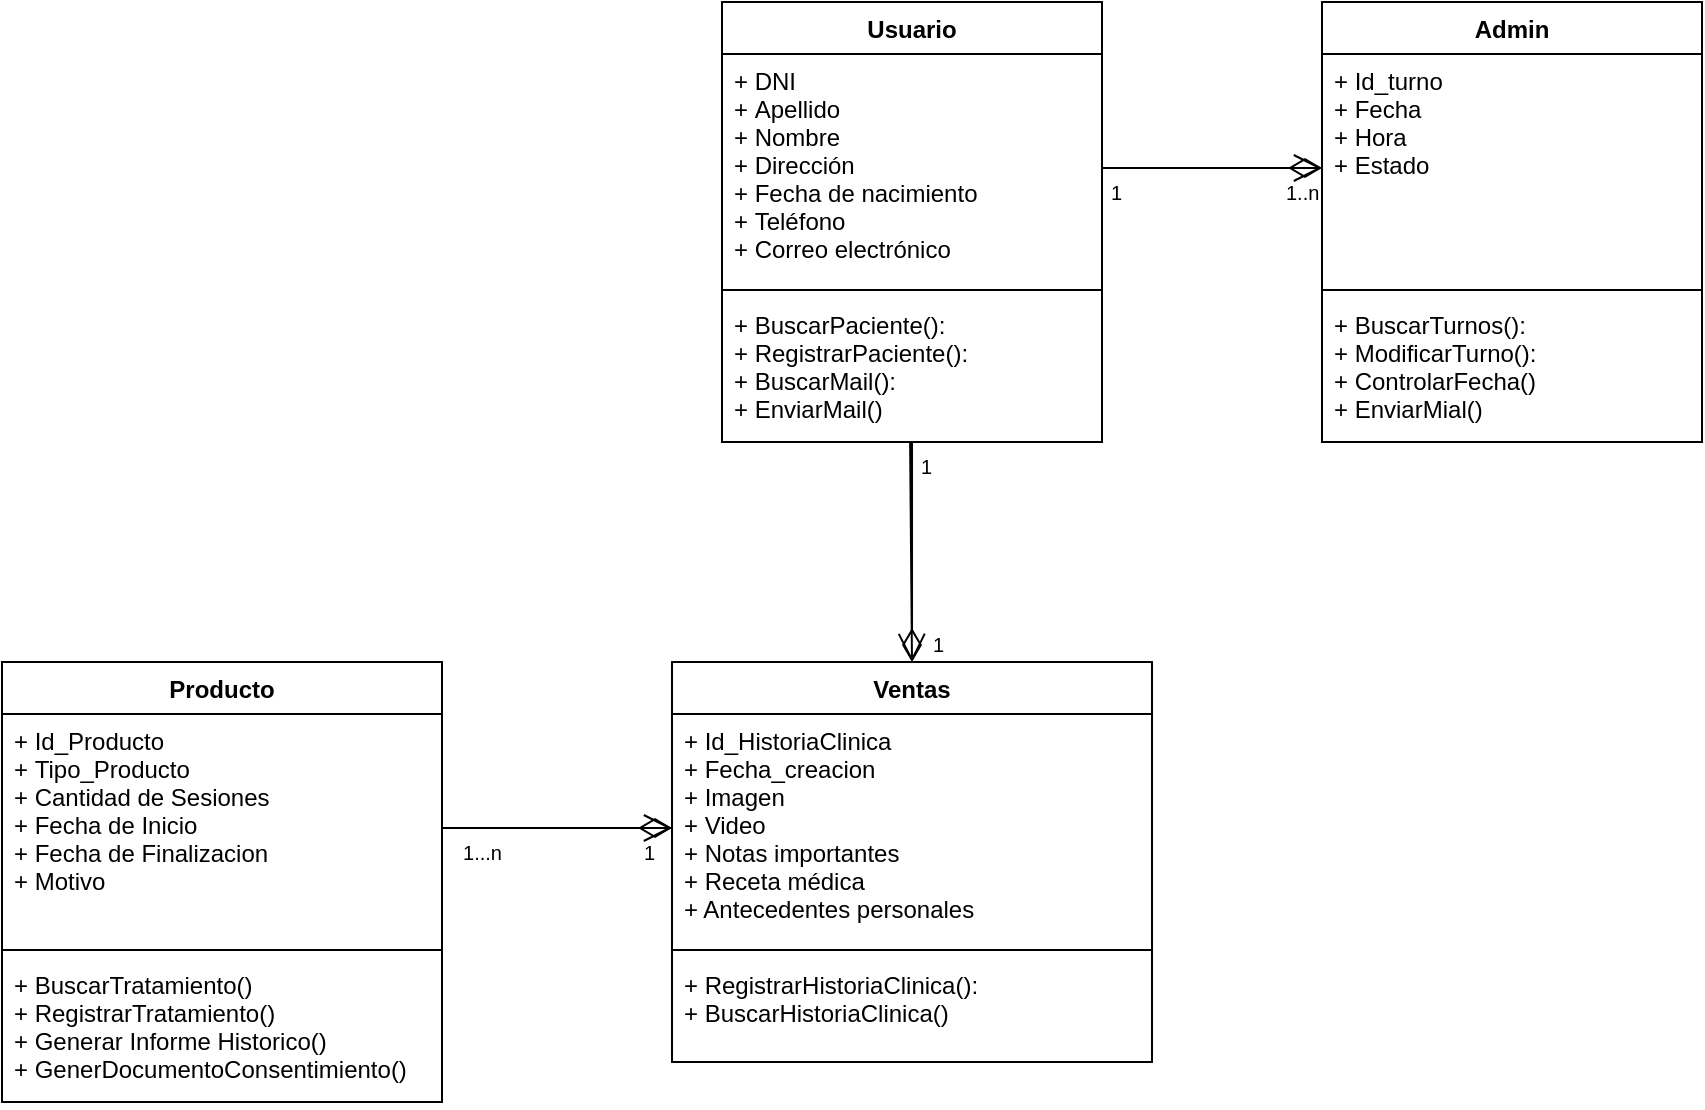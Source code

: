 <mxfile version="13.0.3" type="device"><diagram id="sSpAZj77lA_PqiM6RC01" name="Página-1"><mxGraphModel dx="1935" dy="510" grid="1" gridSize="10" guides="1" tooltips="1" connect="1" arrows="1" fold="1" page="1" pageScale="1" pageWidth="827" pageHeight="1169" math="0" shadow="0"><root><mxCell id="0"/><mxCell id="1" parent="0"/><mxCell id="tSExqU6KCV2-_wxLKFXI-1" value="Usuario" style="swimlane;fontStyle=1;align=center;verticalAlign=top;childLayout=stackLayout;horizontal=1;startSize=26;horizontalStack=0;resizeParent=1;resizeParentMax=0;resizeLast=0;collapsible=1;marginBottom=0;" parent="1" vertex="1"><mxGeometry x="130" y="80" width="190" height="220" as="geometry"><mxRectangle x="130" y="80" width="100" height="26" as="alternateBounds"/></mxGeometry></mxCell><mxCell id="tSExqU6KCV2-_wxLKFXI-2" value="+ DNI&#10;+ Apellido&#10;+ Nombre&#10;+ Dirección&#10;+ Fecha de nacimiento&#10;+ Teléfono&#10;+ Correo electrónico" style="text;strokeColor=none;fillColor=none;align=left;verticalAlign=top;spacingLeft=4;spacingRight=4;overflow=hidden;rotatable=0;points=[[0,0.5],[1,0.5]];portConstraint=eastwest;" parent="tSExqU6KCV2-_wxLKFXI-1" vertex="1"><mxGeometry y="26" width="190" height="114" as="geometry"/></mxCell><mxCell id="tSExqU6KCV2-_wxLKFXI-3" value="" style="line;strokeWidth=1;fillColor=none;align=left;verticalAlign=middle;spacingTop=-1;spacingLeft=3;spacingRight=3;rotatable=0;labelPosition=right;points=[];portConstraint=eastwest;" parent="tSExqU6KCV2-_wxLKFXI-1" vertex="1"><mxGeometry y="140" width="190" height="8" as="geometry"/></mxCell><mxCell id="tSExqU6KCV2-_wxLKFXI-4" value="+ BuscarPaciente():&#10;+ RegistrarPaciente():&#10;+ BuscarMail():&#10;+ EnviarMail()" style="text;strokeColor=none;fillColor=none;align=left;verticalAlign=top;spacingLeft=4;spacingRight=4;overflow=hidden;rotatable=0;points=[[0,0.5],[1,0.5]];portConstraint=eastwest;" parent="tSExqU6KCV2-_wxLKFXI-1" vertex="1"><mxGeometry y="148" width="190" height="72" as="geometry"/></mxCell><mxCell id="tSExqU6KCV2-_wxLKFXI-5" value="" style="endArrow=none;html=1;endSize=12;startArrow=diamondThin;startSize=14;startFill=0;edgeStyle=orthogonalEdgeStyle;exitX=0;exitY=0.5;exitDx=0;exitDy=0;endFill=0;" parent="1" source="tSExqU6KCV2-_wxLKFXI-9" target="tSExqU6KCV2-_wxLKFXI-2" edge="1"><mxGeometry relative="1" as="geometry"><mxPoint x="440" y="163" as="sourcePoint"/><mxPoint x="440" y="330" as="targetPoint"/></mxGeometry></mxCell><mxCell id="tSExqU6KCV2-_wxLKFXI-6" value="1..n" style="resizable=0;html=1;align=left;verticalAlign=top;labelBackgroundColor=#ffffff;fontSize=10;" parent="tSExqU6KCV2-_wxLKFXI-5" connectable="0" vertex="1"><mxGeometry x="-1" relative="1" as="geometry"><mxPoint x="-20" as="offset"/></mxGeometry></mxCell><mxCell id="tSExqU6KCV2-_wxLKFXI-7" value="1" style="resizable=0;html=1;align=right;verticalAlign=top;labelBackgroundColor=#ffffff;fontSize=10;" parent="tSExqU6KCV2-_wxLKFXI-5" connectable="0" vertex="1"><mxGeometry x="1" relative="1" as="geometry"><mxPoint x="10" as="offset"/></mxGeometry></mxCell><mxCell id="tSExqU6KCV2-_wxLKFXI-8" value="Admin" style="swimlane;fontStyle=1;align=center;verticalAlign=top;childLayout=stackLayout;horizontal=1;startSize=26;horizontalStack=0;resizeParent=1;resizeParentMax=0;resizeLast=0;collapsible=1;marginBottom=0;" parent="1" vertex="1"><mxGeometry x="430" y="80" width="190" height="220" as="geometry"><mxRectangle x="130" y="80" width="100" height="26" as="alternateBounds"/></mxGeometry></mxCell><mxCell id="tSExqU6KCV2-_wxLKFXI-9" value="+ Id_turno&#10;+ Fecha&#10;+ Hora&#10;+ Estado" style="text;strokeColor=none;fillColor=none;align=left;verticalAlign=top;spacingLeft=4;spacingRight=4;overflow=hidden;rotatable=0;points=[[0,0.5],[1,0.5]];portConstraint=eastwest;" parent="tSExqU6KCV2-_wxLKFXI-8" vertex="1"><mxGeometry y="26" width="190" height="114" as="geometry"/></mxCell><mxCell id="tSExqU6KCV2-_wxLKFXI-10" value="" style="line;strokeWidth=1;fillColor=none;align=left;verticalAlign=middle;spacingTop=-1;spacingLeft=3;spacingRight=3;rotatable=0;labelPosition=right;points=[];portConstraint=eastwest;" parent="tSExqU6KCV2-_wxLKFXI-8" vertex="1"><mxGeometry y="140" width="190" height="8" as="geometry"/></mxCell><mxCell id="tSExqU6KCV2-_wxLKFXI-11" value="+ BuscarTurnos():&#10;+ ModificarTurno():&#10;+ ControlarFecha()&#10;+ EnviarMial()" style="text;strokeColor=none;fillColor=none;align=left;verticalAlign=top;spacingLeft=4;spacingRight=4;overflow=hidden;rotatable=0;points=[[0,0.5],[1,0.5]];portConstraint=eastwest;" parent="tSExqU6KCV2-_wxLKFXI-8" vertex="1"><mxGeometry y="148" width="190" height="72" as="geometry"/></mxCell><mxCell id="tSExqU6KCV2-_wxLKFXI-12" value="" style="endArrow=open;endFill=1;endSize=12;html=1;strokeWidth=1;exitX=1;exitY=0.5;exitDx=0;exitDy=0;" parent="1" source="tSExqU6KCV2-_wxLKFXI-2" target="tSExqU6KCV2-_wxLKFXI-9" edge="1"><mxGeometry width="160" relative="1" as="geometry"><mxPoint x="230" y="340" as="sourcePoint"/><mxPoint x="390" y="340" as="targetPoint"/></mxGeometry></mxCell><mxCell id="tSExqU6KCV2-_wxLKFXI-21" value="" style="endArrow=none;html=1;endSize=12;startArrow=diamondThin;startSize=14;startFill=0;edgeStyle=orthogonalEdgeStyle;endFill=0;" parent="1" source="tSExqU6KCV2-_wxLKFXI-18" target="tSExqU6KCV2-_wxLKFXI-25" edge="1"><mxGeometry relative="1" as="geometry"><mxPoint x="-50" y="660" as="sourcePoint"/><mxPoint x="-10" y="493" as="targetPoint"/></mxGeometry></mxCell><mxCell id="tSExqU6KCV2-_wxLKFXI-22" value="1" style="resizable=0;html=1;align=left;verticalAlign=top;labelBackgroundColor=#ffffff;fontSize=10;" parent="tSExqU6KCV2-_wxLKFXI-21" connectable="0" vertex="1"><mxGeometry x="-1" relative="1" as="geometry"><mxPoint x="-16" as="offset"/></mxGeometry></mxCell><mxCell id="tSExqU6KCV2-_wxLKFXI-23" value="1...n" style="resizable=0;html=1;align=right;verticalAlign=top;labelBackgroundColor=#ffffff;fontSize=10;" parent="tSExqU6KCV2-_wxLKFXI-21" connectable="0" vertex="1"><mxGeometry x="1" relative="1" as="geometry"><mxPoint x="30" as="offset"/></mxGeometry></mxCell><mxCell id="tSExqU6KCV2-_wxLKFXI-28" value="" style="endArrow=open;endFill=1;endSize=12;html=1;exitX=1;exitY=0.5;exitDx=0;exitDy=0;entryX=0;entryY=0.5;entryDx=0;entryDy=0;" parent="1" source="tSExqU6KCV2-_wxLKFXI-25" target="tSExqU6KCV2-_wxLKFXI-18" edge="1"><mxGeometry width="160" relative="1" as="geometry"><mxPoint y="590" as="sourcePoint"/><mxPoint x="160" y="590" as="targetPoint"/></mxGeometry></mxCell><mxCell id="tSExqU6KCV2-_wxLKFXI-24" value="Producto" style="swimlane;fontStyle=1;align=center;verticalAlign=top;childLayout=stackLayout;horizontal=1;startSize=26;horizontalStack=0;resizeParent=1;resizeParentMax=0;resizeLast=0;collapsible=1;marginBottom=0;" parent="1" vertex="1"><mxGeometry x="-230" y="410" width="220" height="220" as="geometry"><mxRectangle x="130" y="80" width="100" height="26" as="alternateBounds"/></mxGeometry></mxCell><mxCell id="tSExqU6KCV2-_wxLKFXI-25" value="+ Id_Producto&#10;+ Tipo_Producto&#10;+ Cantidad de Sesiones&#10;+ Fecha de Inicio&#10;+ Fecha de Finalizacion&#10;+ Motivo" style="text;strokeColor=none;fillColor=none;align=left;verticalAlign=top;spacingLeft=4;spacingRight=4;overflow=hidden;rotatable=0;points=[[0,0.5],[1,0.5]];portConstraint=eastwest;" parent="tSExqU6KCV2-_wxLKFXI-24" vertex="1"><mxGeometry y="26" width="220" height="114" as="geometry"/></mxCell><mxCell id="tSExqU6KCV2-_wxLKFXI-26" value="" style="line;strokeWidth=1;fillColor=none;align=left;verticalAlign=middle;spacingTop=-1;spacingLeft=3;spacingRight=3;rotatable=0;labelPosition=right;points=[];portConstraint=eastwest;" parent="tSExqU6KCV2-_wxLKFXI-24" vertex="1"><mxGeometry y="140" width="220" height="8" as="geometry"/></mxCell><mxCell id="tSExqU6KCV2-_wxLKFXI-27" value="+ BuscarTratamiento()&#10;+ RegistrarTratamiento()&#10;+ Generar Informe Historico()&#10;+ GenerDocumentoConsentimiento()" style="text;strokeColor=none;fillColor=none;align=left;verticalAlign=top;spacingLeft=4;spacingRight=4;overflow=hidden;rotatable=0;points=[[0,0.5],[1,0.5]];portConstraint=eastwest;" parent="tSExqU6KCV2-_wxLKFXI-24" vertex="1"><mxGeometry y="148" width="220" height="72" as="geometry"/></mxCell><mxCell id="tSExqU6KCV2-_wxLKFXI-29" value="" style="endArrow=none;html=1;endSize=12;startArrow=diamondThin;startSize=14;startFill=0;edgeStyle=orthogonalEdgeStyle;endFill=0;exitX=0.5;exitY=0;exitDx=0;exitDy=0;" parent="1" source="tSExqU6KCV2-_wxLKFXI-17" target="tSExqU6KCV2-_wxLKFXI-1" edge="1"><mxGeometry relative="1" as="geometry"><mxPoint x="420" y="350" as="sourcePoint"/><mxPoint x="224" y="303" as="targetPoint"/></mxGeometry></mxCell><mxCell id="tSExqU6KCV2-_wxLKFXI-30" value="1" style="resizable=0;html=1;align=left;verticalAlign=top;labelBackgroundColor=#ffffff;fontSize=10;" parent="tSExqU6KCV2-_wxLKFXI-29" connectable="0" vertex="1"><mxGeometry x="-1" relative="1" as="geometry"><mxPoint x="-16" as="offset"/></mxGeometry></mxCell><mxCell id="tSExqU6KCV2-_wxLKFXI-31" value="1" style="resizable=0;html=1;align=right;verticalAlign=top;labelBackgroundColor=#ffffff;fontSize=10;" parent="tSExqU6KCV2-_wxLKFXI-29" connectable="0" vertex="1"><mxGeometry x="1" relative="1" as="geometry"><mxPoint x="10" as="offset"/></mxGeometry></mxCell><mxCell id="tSExqU6KCV2-_wxLKFXI-32" value="" style="endArrow=open;endFill=1;endSize=12;html=1;strokeWidth=1;exitX=0.495;exitY=1;exitDx=0;exitDy=0;exitPerimeter=0;entryX=0.5;entryY=0;entryDx=0;entryDy=0;" parent="1" source="tSExqU6KCV2-_wxLKFXI-4" target="tSExqU6KCV2-_wxLKFXI-17" edge="1"><mxGeometry width="160" relative="1" as="geometry"><mxPoint x="300" y="340" as="sourcePoint"/><mxPoint x="420" y="350" as="targetPoint"/></mxGeometry></mxCell><mxCell id="tSExqU6KCV2-_wxLKFXI-17" value="Ventas" style="swimlane;fontStyle=1;align=center;verticalAlign=top;childLayout=stackLayout;horizontal=1;startSize=26;horizontalStack=0;resizeParent=1;resizeParentMax=0;resizeLast=0;collapsible=1;marginBottom=0;" parent="1" vertex="1"><mxGeometry x="105" y="410" width="240" height="200" as="geometry"><mxRectangle x="130" y="80" width="100" height="26" as="alternateBounds"/></mxGeometry></mxCell><mxCell id="tSExqU6KCV2-_wxLKFXI-18" value="+ Id_HistoriaClinica&#10;+ Fecha_creacion&#10;+ Imagen&#10;+ Video&#10;+ Notas importantes&#10;+ Receta médica&#10;+ Antecedentes personales" style="text;strokeColor=none;fillColor=none;align=left;verticalAlign=top;spacingLeft=4;spacingRight=4;overflow=hidden;rotatable=0;points=[[0,0.5],[1,0.5]];portConstraint=eastwest;" parent="tSExqU6KCV2-_wxLKFXI-17" vertex="1"><mxGeometry y="26" width="240" height="114" as="geometry"/></mxCell><mxCell id="tSExqU6KCV2-_wxLKFXI-19" value="" style="line;strokeWidth=1;fillColor=none;align=left;verticalAlign=middle;spacingTop=-1;spacingLeft=3;spacingRight=3;rotatable=0;labelPosition=right;points=[];portConstraint=eastwest;" parent="tSExqU6KCV2-_wxLKFXI-17" vertex="1"><mxGeometry y="140" width="240" height="8" as="geometry"/></mxCell><mxCell id="tSExqU6KCV2-_wxLKFXI-20" value="+ RegistrarHistoriaClinica():&#10;+ BuscarHistoriaClinica()" style="text;strokeColor=none;fillColor=none;align=left;verticalAlign=top;spacingLeft=4;spacingRight=4;overflow=hidden;rotatable=0;points=[[0,0.5],[1,0.5]];portConstraint=eastwest;" parent="tSExqU6KCV2-_wxLKFXI-17" vertex="1"><mxGeometry y="148" width="240" height="52" as="geometry"/></mxCell><mxCell id="tSExqU6KCV2-_wxLKFXI-33" value="1" style="resizable=0;html=1;align=right;verticalAlign=top;labelBackgroundColor=#ffffff;fontSize=10;" parent="1" connectable="0" vertex="1"><mxGeometry x="231" y="389" as="geometry"><mxPoint x="10" as="offset"/></mxGeometry></mxCell></root></mxGraphModel></diagram></mxfile>